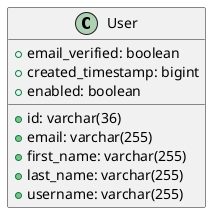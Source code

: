 @startuml
class User {
    +id: varchar(36)
    +email: varchar(255)
    +email_verified: boolean
    +first_name: varchar(255)
    +last_name: varchar(255)
    +username: varchar(255)
    +created_timestamp: bigint
    +enabled: boolean
}
@enduml